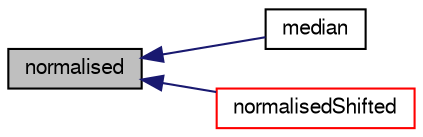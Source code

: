 digraph "normalised"
{
  bgcolor="transparent";
  edge [fontname="FreeSans",fontsize="10",labelfontname="FreeSans",labelfontsize="10"];
  node [fontname="FreeSans",fontsize="10",shape=record];
  rankdir="LR";
  Node1706 [label="normalised",height=0.2,width=0.4,color="black", fillcolor="grey75", style="filled", fontcolor="black"];
  Node1706 -> Node1707 [dir="back",color="midnightblue",fontsize="10",style="solid",fontname="FreeSans"];
  Node1707 [label="median",height=0.2,width=0.4,color="black",URL="$a24386.html#ab3175d5fe804b84308df53f219db4657"];
  Node1706 -> Node1708 [dir="back",color="midnightblue",fontsize="10",style="solid",fontname="FreeSans"];
  Node1708 [label="normalisedShifted",height=0.2,width=0.4,color="red",URL="$a24386.html#ac6e2b0a301bce4cc2822d9aa89a14821"];
}
